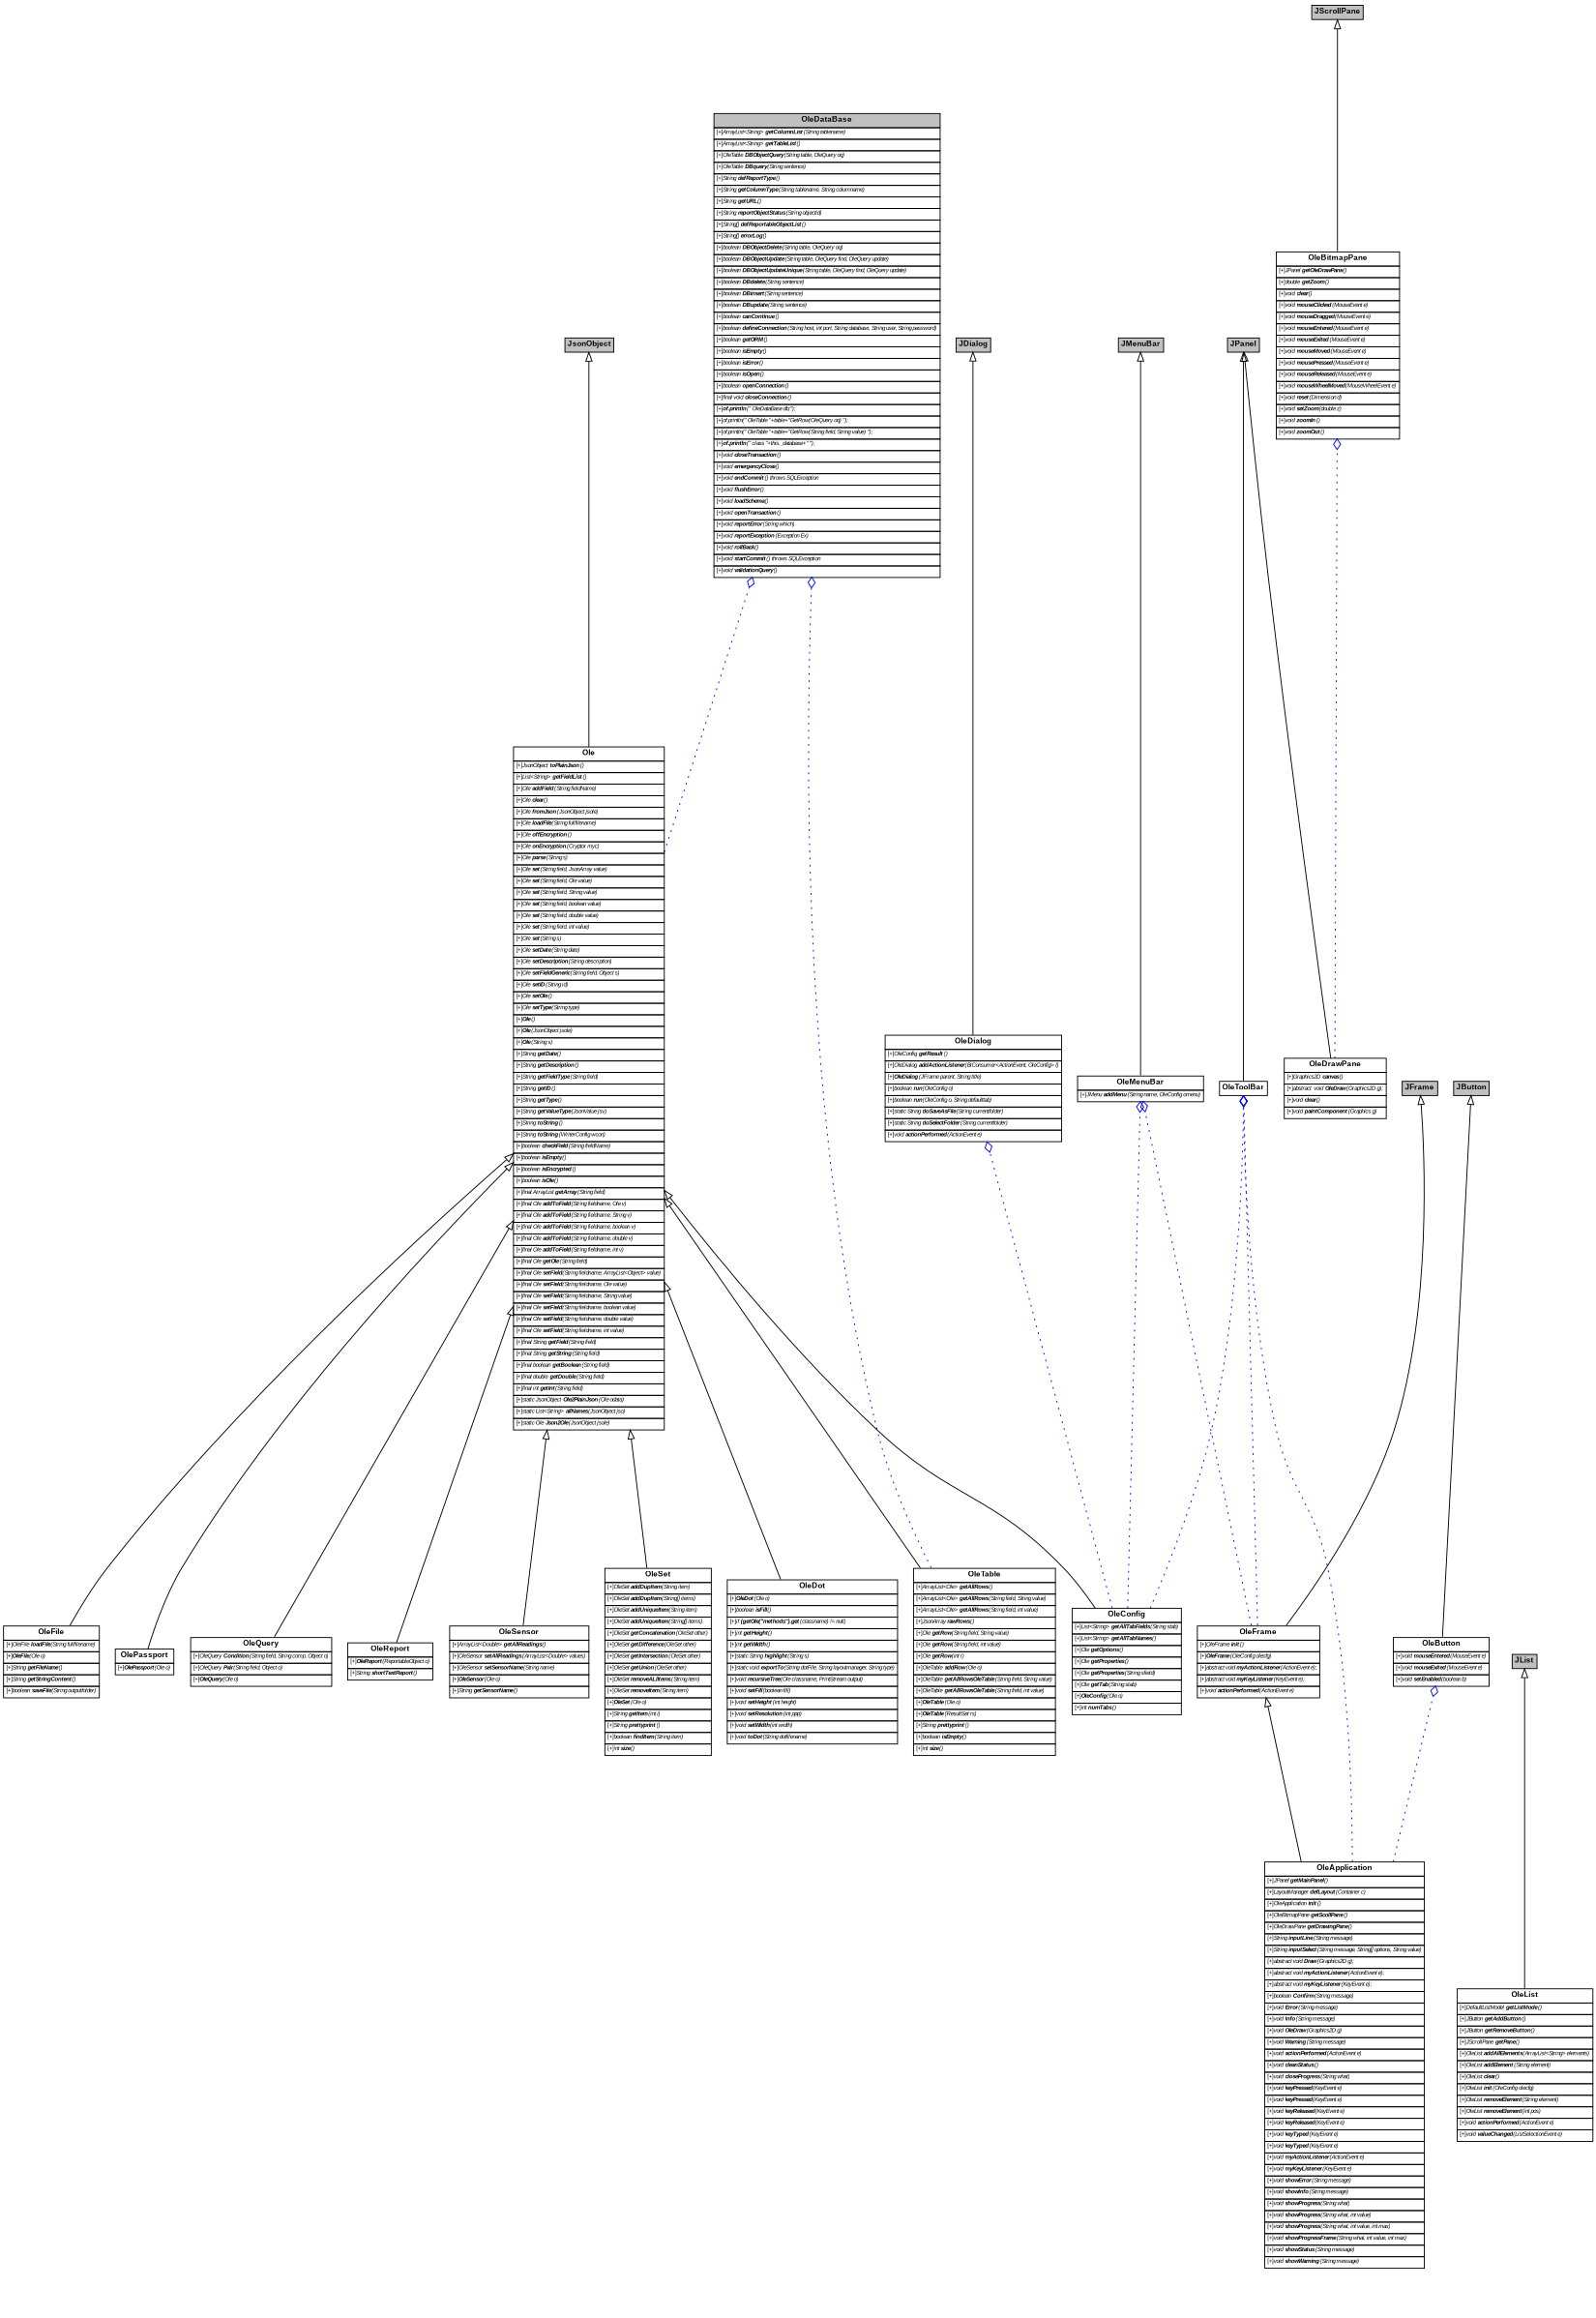 digraph graphname {
     rankdir="BT"
dpi=600
ratio="fill";
 size="11,16!";
 margin=0;
Ole Ole [shape=plain, label=<<table border="0" cellborder="1" cellspacing="0"><tr><td bgcolor="white"><FONT face="Arial" POINT-SIZE="9"><b>Ole</b></FONT></td></tr>
<tr><td align="left"><FONT face="Arial" POINT-SIZE= "6">[+]<i>JsonObject <b>toPlainJson</b>()</i></FONT></td></tr>
<tr><td align="left"><FONT face="Arial" POINT-SIZE= "6">[+]<i>List&lt;String&gt; <b>getFieldList</b>()</i></FONT></td></tr>
<tr><td align="left"><FONT face="Arial" POINT-SIZE= "6">[+]<i>Ole <b>addField</b>(String fieldName)</i></FONT></td></tr>
<tr><td align="left"><FONT face="Arial" POINT-SIZE= "6">[+]<i>Ole <b>clear</b>()</i></FONT></td></tr>
<tr><td align="left"><FONT face="Arial" POINT-SIZE= "6">[+]<i>Ole <b>fromJson</b>(JsonObject jsole)</i></FONT></td></tr>
<tr><td align="left"><FONT face="Arial" POINT-SIZE= "6">[+]<i>Ole <b>loadFile</b>(String fullfilename)</i></FONT></td></tr>
<tr><td align="left"><FONT face="Arial" POINT-SIZE= "6">[+]<i>Ole <b>offEncryption</b>()</i></FONT></td></tr>
<tr><td align="left"><FONT face="Arial" POINT-SIZE= "6">[+]<i>Ole <b>onEncryption</b>(Cryptor myc)</i></FONT></td></tr>
<tr><td align="left"><FONT face="Arial" POINT-SIZE= "6">[+]<i>Ole <b>parse</b>(String s)</i></FONT></td></tr>
<tr><td align="left"><FONT face="Arial" POINT-SIZE= "6">[+]<i>Ole <b>set</b>(String field, JsonArray value)</i></FONT></td></tr>
<tr><td align="left"><FONT face="Arial" POINT-SIZE= "6">[+]<i>Ole <b>set</b>(String field, Ole value)</i></FONT></td></tr>
<tr><td align="left"><FONT face="Arial" POINT-SIZE= "6">[+]<i>Ole <b>set</b>(String field, String value)</i></FONT></td></tr>
<tr><td align="left"><FONT face="Arial" POINT-SIZE= "6">[+]<i>Ole <b>set</b>(String field, boolean value)</i></FONT></td></tr>
<tr><td align="left"><FONT face="Arial" POINT-SIZE= "6">[+]<i>Ole <b>set</b>(String field, double value)</i></FONT></td></tr>
<tr><td align="left"><FONT face="Arial" POINT-SIZE= "6">[+]<i>Ole <b>set</b>(String field, int value)</i></FONT></td></tr>
<tr><td align="left"><FONT face="Arial" POINT-SIZE= "6">[+]<i>Ole <b>set</b>(String s)</i></FONT></td></tr>
<tr><td align="left"><FONT face="Arial" POINT-SIZE= "6">[+]<i>Ole <b>setDate</b>(String date)</i></FONT></td></tr>
<tr><td align="left"><FONT face="Arial" POINT-SIZE= "6">[+]<i>Ole <b>setDescription</b>(String description)</i></FONT></td></tr>
<tr><td align="left"><FONT face="Arial" POINT-SIZE= "6">[+]<i>Ole <b>setFieldGeneric</b>(String field, Object s)</i></FONT></td></tr>
<tr><td align="left"><FONT face="Arial" POINT-SIZE= "6">[+]<i>Ole <b>setID</b>(String id)</i></FONT></td></tr>
<tr><td align="left"><FONT face="Arial" POINT-SIZE= "6">[+]<i>Ole <b>setOle</b>()</i></FONT></td></tr>
<tr><td align="left"><FONT face="Arial" POINT-SIZE= "6">[+]<i>Ole <b>setType</b>(String type)</i></FONT></td></tr>
<tr><td align="left"><FONT face="Arial" POINT-SIZE= "6">[+]<i><b>Ole</b>()</i></FONT></td></tr>
<tr><td align="left"><FONT face="Arial" POINT-SIZE= "6">[+]<i><b>Ole</b>(JsonObject jsole)</i></FONT></td></tr>
<tr><td align="left"><FONT face="Arial" POINT-SIZE= "6">[+]<i><b>Ole</b>(String s)</i></FONT></td></tr>
<tr><td align="left"><FONT face="Arial" POINT-SIZE= "6">[+]<i>String <b>getDate</b>()</i></FONT></td></tr>
<tr><td align="left"><FONT face="Arial" POINT-SIZE= "6">[+]<i>String <b>getDescription</b>()</i></FONT></td></tr>
<tr><td align="left"><FONT face="Arial" POINT-SIZE= "6">[+]<i>String <b>getFieldType</b>(String field)</i></FONT></td></tr>
<tr><td align="left"><FONT face="Arial" POINT-SIZE= "6">[+]<i>String <b>getID</b>()</i></FONT></td></tr>
<tr><td align="left"><FONT face="Arial" POINT-SIZE= "6">[+]<i>String <b>getType</b>()</i></FONT></td></tr>
<tr><td align="left"><FONT face="Arial" POINT-SIZE= "6">[+]<i>String <b>getValueType</b>(JsonValue jsv)</i></FONT></td></tr>
<tr><td align="left"><FONT face="Arial" POINT-SIZE= "6">[+]<i>String <b>toString</b>()</i></FONT></td></tr>
<tr><td align="left"><FONT face="Arial" POINT-SIZE= "6">[+]<i>String <b>toString</b>(WriterConfig wcon)</i></FONT></td></tr>
<tr><td align="left"><FONT face="Arial" POINT-SIZE= "6">[+]<i>boolean <b>checkField</b>(String fieldName)</i></FONT></td></tr>
<tr><td align="left"><FONT face="Arial" POINT-SIZE= "6">[+]<i>boolean <b>isEmpty</b>()</i></FONT></td></tr>
<tr><td align="left"><FONT face="Arial" POINT-SIZE= "6">[+]<i>boolean <b>isEncrypted</b>()</i></FONT></td></tr>
<tr><td align="left"><FONT face="Arial" POINT-SIZE= "6">[+]<i>boolean <b>isOle</b>()</i></FONT></td></tr>
<tr><td align="left"><FONT face="Arial" POINT-SIZE= "6">[+]<i>final ArrayList <b>getArray</b>(String field)</i></FONT></td></tr>
<tr><td align="left"><FONT face="Arial" POINT-SIZE= "6">[+]<i>final Ole <b>addToField</b>(String fieldname, Ole v)</i></FONT></td></tr>
<tr><td align="left"><FONT face="Arial" POINT-SIZE= "6">[+]<i>final Ole <b>addToField</b>(String fieldname, String v)</i></FONT></td></tr>
<tr><td align="left"><FONT face="Arial" POINT-SIZE= "6">[+]<i>final Ole <b>addToField</b>(String fieldname, boolean v)</i></FONT></td></tr>
<tr><td align="left"><FONT face="Arial" POINT-SIZE= "6">[+]<i>final Ole <b>addToField</b>(String fieldname, double v)</i></FONT></td></tr>
<tr><td align="left"><FONT face="Arial" POINT-SIZE= "6">[+]<i>final Ole <b>addToField</b>(String fieldname, int v)</i></FONT></td></tr>
<tr><td align="left"><FONT face="Arial" POINT-SIZE= "6">[+]<i>final Ole <b>getOle</b>(String field)</i></FONT></td></tr>
<tr><td align="left"><FONT face="Arial" POINT-SIZE= "6">[+]<i>final Ole <b>setField</b>(String fieldname, ArrayList&lt;Object&gt; value)</i></FONT></td></tr>
<tr><td align="left"><FONT face="Arial" POINT-SIZE= "6">[+]<i>final Ole <b>setField</b>(String fieldname, Ole value)</i></FONT></td></tr>
<tr><td align="left"><FONT face="Arial" POINT-SIZE= "6">[+]<i>final Ole <b>setField</b>(String fieldname, String value)</i></FONT></td></tr>
<tr><td align="left"><FONT face="Arial" POINT-SIZE= "6">[+]<i>final Ole <b>setField</b>(String fieldname, boolean value)</i></FONT></td></tr>
<tr><td align="left"><FONT face="Arial" POINT-SIZE= "6">[+]<i>final Ole <b>setField</b>(String fieldname, double value)</i></FONT></td></tr>
<tr><td align="left"><FONT face="Arial" POINT-SIZE= "6">[+]<i>final Ole <b>setField</b>(String fieldname, int value)</i></FONT></td></tr>
<tr><td align="left"><FONT face="Arial" POINT-SIZE= "6">[+]<i>final String <b>getField</b>(String field)</i></FONT></td></tr>
<tr><td align="left"><FONT face="Arial" POINT-SIZE= "6">[+]<i>final String <b>getString</b>(String field)</i></FONT></td></tr>
<tr><td align="left"><FONT face="Arial" POINT-SIZE= "6">[+]<i>final boolean <b>getBoolean</b>(String field)</i></FONT></td></tr>
<tr><td align="left"><FONT face="Arial" POINT-SIZE= "6">[+]<i>final double <b>getDouble</b>(String field)</i></FONT></td></tr>
<tr><td align="left"><FONT face="Arial" POINT-SIZE= "6">[+]<i>final int <b>getInt</b>(String field)</i></FONT></td></tr>
<tr><td align="left"><FONT face="Arial" POINT-SIZE= "6">[+]<i>static JsonObject <b>Ole2PlainJson</b>(Ole odata)</i></FONT></td></tr>
<tr><td align="left"><FONT face="Arial" POINT-SIZE= "6">[+]<i>static List&lt;String&gt; <b>allNames</b>(JsonObject jso)</i></FONT></td></tr>
<tr><td align="left"><FONT face="Arial" POINT-SIZE= "6">[+]<i>static Ole <b>Json2Ole</b>(JsonObject jsole)</i></FONT></td></tr>
</table>>]
OleConfig OleConfig [shape=plain, label=<<table border="0" cellborder="1" cellspacing="0"><tr><td bgcolor="white"><FONT face="Arial" POINT-SIZE="9"><b>OleConfig</b></FONT></td></tr>
<tr><td align="left"><FONT face="Arial" POINT-SIZE= "6">[+]<i>List&lt;String&gt; <b>getAllTabFields</b>(String stab)</i></FONT></td></tr>
<tr><td align="left"><FONT face="Arial" POINT-SIZE= "6">[+]<i>List&lt;String&gt; <b>getAllTabNames</b>()</i></FONT></td></tr>
<tr><td align="left"><FONT face="Arial" POINT-SIZE= "6">[+]<i>Ole <b>getOptions</b>()</i></FONT></td></tr>
<tr><td align="left"><FONT face="Arial" POINT-SIZE= "6">[+]<i>Ole <b>getProperties</b>()</i></FONT></td></tr>
<tr><td align="left"><FONT face="Arial" POINT-SIZE= "6">[+]<i>Ole <b>getProperties</b>(String sfield)</i></FONT></td></tr>
<tr><td align="left"><FONT face="Arial" POINT-SIZE= "6">[+]<i>Ole <b>getTab</b>(String stab)</i></FONT></td></tr>
<tr><td align="left"><FONT face="Arial" POINT-SIZE= "6">[+]<i><b>OleConfig</b>(Ole o)</i></FONT></td></tr>
<tr><td align="left"><FONT face="Arial" POINT-SIZE= "6">[+]<i>int <b>numTabs</b>()</i></FONT></td></tr>
</table>>]
OleDot OleDot [shape=plain, label=<<table border="0" cellborder="1" cellspacing="0"><tr><td bgcolor="white"><FONT face="Arial" POINT-SIZE="9"><b>OleDot</b></FONT></td></tr>
<tr><td align="left"><FONT face="Arial" POINT-SIZE= "6">[+]<i><b>OleDot</b>(Ole o)</i></FONT></td></tr>
<tr><td align="left"><FONT face="Arial" POINT-SIZE= "6">[+]<i>boolean <b>isFill</b>()</i></FONT></td></tr>
<tr><td align="left"><FONT face="Arial" POINT-SIZE= "6">[+]<i>if <b>(getOle("methods").get</b>(classname) != null)</i></FONT></td></tr>
<tr><td align="left"><FONT face="Arial" POINT-SIZE= "6">[+]<i>int <b>getHeight</b>()</i></FONT></td></tr>
<tr><td align="left"><FONT face="Arial" POINT-SIZE= "6">[+]<i>int <b>getWidth</b>()</i></FONT></td></tr>
<tr><td align="left"><FONT face="Arial" POINT-SIZE= "6">[+]<i>static String <b>highlight</b>(String s)</i></FONT></td></tr>
<tr><td align="left"><FONT face="Arial" POINT-SIZE= "6">[+]<i>static void <b>exportTo</b>(String dotFile, String layoutmanager, String type)</i></FONT></td></tr>
<tr><td align="left"><FONT face="Arial" POINT-SIZE= "6">[+]<i>void <b>recursiveTree</b>(Ole classname, PrintStream output)</i></FONT></td></tr>
<tr><td align="left"><FONT face="Arial" POINT-SIZE= "6">[+]<i>void <b>setFill</b>(boolean fill)</i></FONT></td></tr>
<tr><td align="left"><FONT face="Arial" POINT-SIZE= "6">[+]<i>void <b>setHeight</b>(int height)</i></FONT></td></tr>
<tr><td align="left"><FONT face="Arial" POINT-SIZE= "6">[+]<i>void <b>setResolution</b>(int ppp)</i></FONT></td></tr>
<tr><td align="left"><FONT face="Arial" POINT-SIZE= "6">[+]<i>void <b>setWidth</b>(int width)</i></FONT></td></tr>
<tr><td align="left"><FONT face="Arial" POINT-SIZE= "6">[+]<i>void <b>toDot</b>(String dotfilename)</i></FONT></td></tr>
</table>>]
OleFile OleFile [shape=plain, label=<<table border="0" cellborder="1" cellspacing="0"><tr><td bgcolor="white"><FONT face="Arial" POINT-SIZE="9"><b>OleFile</b></FONT></td></tr>
<tr><td align="left"><FONT face="Arial" POINT-SIZE= "6">[+]<i>OleFile <b>loadFile</b>(String fullfilename)</i></FONT></td></tr>
<tr><td align="left"><FONT face="Arial" POINT-SIZE= "6">[+]<i><b>OleFile</b>(Ole o)</i></FONT></td></tr>
<tr><td align="left"><FONT face="Arial" POINT-SIZE= "6">[+]<i>String <b>getFileName</b>()</i></FONT></td></tr>
<tr><td align="left"><FONT face="Arial" POINT-SIZE= "6">[+]<i>String <b>getStringContent</b>()</i></FONT></td></tr>
<tr><td align="left"><FONT face="Arial" POINT-SIZE= "6">[+]<i>boolean <b>saveFile</b>(String outputfolder)</i></FONT></td></tr>
</table>>]
OlePassport OlePassport [shape=plain, label=<<table border="0" cellborder="1" cellspacing="0"><tr><td bgcolor="white"><FONT face="Arial" POINT-SIZE="9"><b>OlePassport</b></FONT></td></tr>
<tr><td align="left"><FONT face="Arial" POINT-SIZE= "6">[+]<i><b>OlePassport</b>(Ole o)</i></FONT></td></tr>
</table>>]
OleQuery OleQuery [shape=plain, label=<<table border="0" cellborder="1" cellspacing="0"><tr><td bgcolor="white"><FONT face="Arial" POINT-SIZE="9"><b>OleQuery</b></FONT></td></tr>
<tr><td align="left"><FONT face="Arial" POINT-SIZE= "6">[+]<i>OleQuery <b>Condition</b>(String field, String comp, Object o)</i></FONT></td></tr>
<tr><td align="left"><FONT face="Arial" POINT-SIZE= "6">[+]<i>OleQuery <b>Pair</b>(String field, Object o)</i></FONT></td></tr>
<tr><td align="left"><FONT face="Arial" POINT-SIZE= "6">[+]<i><b>OleQuery</b>(Ole o)</i></FONT></td></tr>
</table>>]
OleReport OleReport [shape=plain, label=<<table border="0" cellborder="1" cellspacing="0"><tr><td bgcolor="white"><FONT face="Arial" POINT-SIZE="9"><b>OleReport</b></FONT></td></tr>
<tr><td align="left"><FONT face="Arial" POINT-SIZE= "6">[+]<i><b>OleReport</b>(ReportableObject o)</i></FONT></td></tr>
<tr><td align="left"><FONT face="Arial" POINT-SIZE= "6">[+]<i>String <b>shortTextReport</b>()</i></FONT></td></tr>
</table>>]
OleSensor OleSensor [shape=plain, label=<<table border="0" cellborder="1" cellspacing="0"><tr><td bgcolor="white"><FONT face="Arial" POINT-SIZE="9"><b>OleSensor</b></FONT></td></tr>
<tr><td align="left"><FONT face="Arial" POINT-SIZE= "6">[+]<i>ArrayList&lt;Double&gt; <b>getAllReadings</b>()</i></FONT></td></tr>
<tr><td align="left"><FONT face="Arial" POINT-SIZE= "6">[+]<i>OleSensor <b>setAllReadings</b>(ArrayList&lt;Double&gt; values)</i></FONT></td></tr>
<tr><td align="left"><FONT face="Arial" POINT-SIZE= "6">[+]<i>OleSensor <b>setSensorName</b>(String name)</i></FONT></td></tr>
<tr><td align="left"><FONT face="Arial" POINT-SIZE= "6">[+]<i><b>OleSensor</b>(Ole o)</i></FONT></td></tr>
<tr><td align="left"><FONT face="Arial" POINT-SIZE= "6">[+]<i>String <b>getSensorName</b>()</i></FONT></td></tr>
</table>>]
OleSet OleSet [shape=plain, label=<<table border="0" cellborder="1" cellspacing="0"><tr><td bgcolor="white"><FONT face="Arial" POINT-SIZE="9"><b>OleSet</b></FONT></td></tr>
<tr><td align="left"><FONT face="Arial" POINT-SIZE= "6">[+]<i>OleSet <b>addDupItem</b>(String item)</i></FONT></td></tr>
<tr><td align="left"><FONT face="Arial" POINT-SIZE= "6">[+]<i>OleSet <b>addDupItem</b>(String[] items)</i></FONT></td></tr>
<tr><td align="left"><FONT face="Arial" POINT-SIZE= "6">[+]<i>OleSet <b>addUniqueItem</b>(String item)</i></FONT></td></tr>
<tr><td align="left"><FONT face="Arial" POINT-SIZE= "6">[+]<i>OleSet <b>addUniqueItem</b>(String[] items)</i></FONT></td></tr>
<tr><td align="left"><FONT face="Arial" POINT-SIZE= "6">[+]<i>OleSet <b>getConcatenation</b>(OleSet other)</i></FONT></td></tr>
<tr><td align="left"><FONT face="Arial" POINT-SIZE= "6">[+]<i>OleSet <b>getDifference</b>(OleSet other)</i></FONT></td></tr>
<tr><td align="left"><FONT face="Arial" POINT-SIZE= "6">[+]<i>OleSet <b>getIntersection</b>(OleSet other)</i></FONT></td></tr>
<tr><td align="left"><FONT face="Arial" POINT-SIZE= "6">[+]<i>OleSet <b>getUnion</b>(OleSet other)</i></FONT></td></tr>
<tr><td align="left"><FONT face="Arial" POINT-SIZE= "6">[+]<i>OleSet <b>removeALlItems</b>(String item)</i></FONT></td></tr>
<tr><td align="left"><FONT face="Arial" POINT-SIZE= "6">[+]<i>OleSet <b>removeItem</b>(String item)</i></FONT></td></tr>
<tr><td align="left"><FONT face="Arial" POINT-SIZE= "6">[+]<i><b>OleSet</b>(Ole o)</i></FONT></td></tr>
<tr><td align="left"><FONT face="Arial" POINT-SIZE= "6">[+]<i>String <b>getItem</b>(int i)</i></FONT></td></tr>
<tr><td align="left"><FONT face="Arial" POINT-SIZE= "6">[+]<i>String <b>prettyprint</b>()</i></FONT></td></tr>
<tr><td align="left"><FONT face="Arial" POINT-SIZE= "6">[+]<i>boolean <b>findItem</b>(String item)</i></FONT></td></tr>
<tr><td align="left"><FONT face="Arial" POINT-SIZE= "6">[+]<i>int <b>size</b>()</i></FONT></td></tr>
</table>>]
OleTable OleTable [shape=plain, label=<<table border="0" cellborder="1" cellspacing="0"><tr><td bgcolor="white"><FONT face="Arial" POINT-SIZE="9"><b>OleTable</b></FONT></td></tr>
<tr><td align="left"><FONT face="Arial" POINT-SIZE= "6">[+]<i>ArrayList&lt;Ole&gt; <b>getAllRows</b>()</i></FONT></td></tr>
<tr><td align="left"><FONT face="Arial" POINT-SIZE= "6">[+]<i>ArrayList&lt;Ole&gt; <b>getAllRows</b>(String field, String value)</i></FONT></td></tr>
<tr><td align="left"><FONT face="Arial" POINT-SIZE= "6">[+]<i>ArrayList&lt;Ole&gt; <b>getAllRows</b>(String field, int value)</i></FONT></td></tr>
<tr><td align="left"><FONT face="Arial" POINT-SIZE= "6">[+]<i>JsonArray <b>rawRows</b>()</i></FONT></td></tr>
<tr><td align="left"><FONT face="Arial" POINT-SIZE= "6">[+]<i>Ole <b>getRow</b>(String field, String value)</i></FONT></td></tr>
<tr><td align="left"><FONT face="Arial" POINT-SIZE= "6">[+]<i>Ole <b>getRow</b>(String field, int value)</i></FONT></td></tr>
<tr><td align="left"><FONT face="Arial" POINT-SIZE= "6">[+]<i>Ole <b>getRow</b>(int r)</i></FONT></td></tr>
<tr><td align="left"><FONT face="Arial" POINT-SIZE= "6">[+]<i>OleTable <b>addRow</b>(Ole o)</i></FONT></td></tr>
<tr><td align="left"><FONT face="Arial" POINT-SIZE= "6">[+]<i>OleTable <b>getAllRowsOleTable</b>(String field, String value)</i></FONT></td></tr>
<tr><td align="left"><FONT face="Arial" POINT-SIZE= "6">[+]<i>OleTable <b>getAllRowsOleTable</b>(String field, int value)</i></FONT></td></tr>
<tr><td align="left"><FONT face="Arial" POINT-SIZE= "6">[+]<i><b>OleTable</b>(Ole o)</i></FONT></td></tr>
<tr><td align="left"><FONT face="Arial" POINT-SIZE= "6">[+]<i><b>OleTable</b>(ResultSet rs)</i></FONT></td></tr>
<tr><td align="left"><FONT face="Arial" POINT-SIZE= "6">[+]<i>String <b>prettyprint</b>()</i></FONT></td></tr>
<tr><td align="left"><FONT face="Arial" POINT-SIZE= "6">[+]<i>boolean <b>isEmpty</b>()</i></FONT></td></tr>
<tr><td align="left"><FONT face="Arial" POINT-SIZE= "6">[+]<i>int <b>size</b>()</i></FONT></td></tr>
</table>>]
OleApplication OleApplication [shape=plain, label=<<table border="0" cellborder="1" cellspacing="0"><tr><td bgcolor="white"><FONT face="Arial" POINT-SIZE="9"><b>OleApplication</b></FONT></td></tr>
<tr><td align="left"><FONT face="Arial" POINT-SIZE= "6">[+]<i>JPanel <b>getMainPanel</b>()</i></FONT></td></tr>
<tr><td align="left"><FONT face="Arial" POINT-SIZE= "6">[+]<i>LayoutManager <b>defLayout</b>(Container c)</i></FONT></td></tr>
<tr><td align="left"><FONT face="Arial" POINT-SIZE= "6">[+]<i>OleApplication <b>init</b>()</i></FONT></td></tr>
<tr><td align="left"><FONT face="Arial" POINT-SIZE= "6">[+]<i>OleBitmapPane <b>getScollPane</b>()</i></FONT></td></tr>
<tr><td align="left"><FONT face="Arial" POINT-SIZE= "6">[+]<i>OleDrawPane <b>getDrawingPane</b>()</i></FONT></td></tr>
<tr><td align="left"><FONT face="Arial" POINT-SIZE= "6">[+]<i>String <b>inputLine</b>(String message)</i></FONT></td></tr>
<tr><td align="left"><FONT face="Arial" POINT-SIZE= "6">[+]<i>String <b>inputSelect</b>(String message, String[] options, String value)</i></FONT></td></tr>
<tr><td align="left"><FONT face="Arial" POINT-SIZE= "6">[+]<i>abstract void <b>Draw</b>(Graphics2D g);</i></FONT></td></tr>
<tr><td align="left"><FONT face="Arial" POINT-SIZE= "6">[+]<i>abstract void <b>myActionListener</b>(ActionEvent e);</i></FONT></td></tr>
<tr><td align="left"><FONT face="Arial" POINT-SIZE= "6">[+]<i>abstract void <b>myKeyListener</b>(KeyEvent e);</i></FONT></td></tr>
<tr><td align="left"><FONT face="Arial" POINT-SIZE= "6">[+]<i>boolean <b>Confirm</b>(String message)</i></FONT></td></tr>
<tr><td align="left"><FONT face="Arial" POINT-SIZE= "6">[+]<i>void <b>Error</b>(String message)</i></FONT></td></tr>
<tr><td align="left"><FONT face="Arial" POINT-SIZE= "6">[+]<i>void <b>Info</b>(String message)</i></FONT></td></tr>
<tr><td align="left"><FONT face="Arial" POINT-SIZE= "6">[+]<i>void <b>OleDraw</b>(Graphics2D g)</i></FONT></td></tr>
<tr><td align="left"><FONT face="Arial" POINT-SIZE= "6">[+]<i>void <b>Warning</b>(String message)</i></FONT></td></tr>
<tr><td align="left"><FONT face="Arial" POINT-SIZE= "6">[+]<i>void <b>actionPerformed</b>(ActionEvent e)</i></FONT></td></tr>
<tr><td align="left"><FONT face="Arial" POINT-SIZE= "6">[+]<i>void <b>cleanStatus</b>()</i></FONT></td></tr>
<tr><td align="left"><FONT face="Arial" POINT-SIZE= "6">[+]<i>void <b>closeProgress</b>(String what)</i></FONT></td></tr>
<tr><td align="left"><FONT face="Arial" POINT-SIZE= "6">[+]<i>void <b>keyPressed</b>(KeyEvent e)</i></FONT></td></tr>
<tr><td align="left"><FONT face="Arial" POINT-SIZE= "6">[+]<i>void <b>keyPressed</b>(KeyEvent e)</i></FONT></td></tr>
<tr><td align="left"><FONT face="Arial" POINT-SIZE= "6">[+]<i>void <b>keyReleased</b>(KeyEvent e)</i></FONT></td></tr>
<tr><td align="left"><FONT face="Arial" POINT-SIZE= "6">[+]<i>void <b>keyReleased</b>(KeyEvent e)</i></FONT></td></tr>
<tr><td align="left"><FONT face="Arial" POINT-SIZE= "6">[+]<i>void <b>keyTyped</b>(KeyEvent e)</i></FONT></td></tr>
<tr><td align="left"><FONT face="Arial" POINT-SIZE= "6">[+]<i>void <b>keyTyped</b>(KeyEvent e)</i></FONT></td></tr>
<tr><td align="left"><FONT face="Arial" POINT-SIZE= "6">[+]<i>void <b>myActionListener</b>(ActionEvent e)</i></FONT></td></tr>
<tr><td align="left"><FONT face="Arial" POINT-SIZE= "6">[+]<i>void <b>myKeyListener</b>(KeyEvent e)</i></FONT></td></tr>
<tr><td align="left"><FONT face="Arial" POINT-SIZE= "6">[+]<i>void <b>showError</b>(String message)</i></FONT></td></tr>
<tr><td align="left"><FONT face="Arial" POINT-SIZE= "6">[+]<i>void <b>showInfo</b>(String message)</i></FONT></td></tr>
<tr><td align="left"><FONT face="Arial" POINT-SIZE= "6">[+]<i>void <b>showProgress</b>(String what)</i></FONT></td></tr>
<tr><td align="left"><FONT face="Arial" POINT-SIZE= "6">[+]<i>void <b>showProgress</b>(String what, int value)</i></FONT></td></tr>
<tr><td align="left"><FONT face="Arial" POINT-SIZE= "6">[+]<i>void <b>showProgress</b>(String what, int value, int max)</i></FONT></td></tr>
<tr><td align="left"><FONT face="Arial" POINT-SIZE= "6">[+]<i>void <b>showProgressFrame</b>(String what, int value, int max)</i></FONT></td></tr>
<tr><td align="left"><FONT face="Arial" POINT-SIZE= "6">[+]<i>void <b>showStatus</b>(String message)</i></FONT></td></tr>
<tr><td align="left"><FONT face="Arial" POINT-SIZE= "6">[+]<i>void <b>showWarning</b>(String message)</i></FONT></td></tr>
</table>>]
OleBitmapPane OleBitmapPane [shape=plain, label=<<table border="0" cellborder="1" cellspacing="0"><tr><td bgcolor="white"><FONT face="Arial" POINT-SIZE="9"><b>OleBitmapPane</b></FONT></td></tr>
<tr><td align="left"><FONT face="Arial" POINT-SIZE= "6">[+]<i>JPanel <b>getOleDrawPane</b>()</i></FONT></td></tr>
<tr><td align="left"><FONT face="Arial" POINT-SIZE= "6">[+]<i>double <b>getZoom</b>()</i></FONT></td></tr>
<tr><td align="left"><FONT face="Arial" POINT-SIZE= "6">[+]<i>void <b>clear</b>()</i></FONT></td></tr>
<tr><td align="left"><FONT face="Arial" POINT-SIZE= "6">[+]<i>void <b>mouseClicked</b>(MouseEvent e)</i></FONT></td></tr>
<tr><td align="left"><FONT face="Arial" POINT-SIZE= "6">[+]<i>void <b>mouseDragged</b>(MouseEvent e)</i></FONT></td></tr>
<tr><td align="left"><FONT face="Arial" POINT-SIZE= "6">[+]<i>void <b>mouseEntered</b>(MouseEvent e)</i></FONT></td></tr>
<tr><td align="left"><FONT face="Arial" POINT-SIZE= "6">[+]<i>void <b>mouseExited</b>(MouseEvent e)</i></FONT></td></tr>
<tr><td align="left"><FONT face="Arial" POINT-SIZE= "6">[+]<i>void <b>mouseMoved</b>(MouseEvent e)</i></FONT></td></tr>
<tr><td align="left"><FONT face="Arial" POINT-SIZE= "6">[+]<i>void <b>mousePressed</b>(MouseEvent e)</i></FONT></td></tr>
<tr><td align="left"><FONT face="Arial" POINT-SIZE= "6">[+]<i>void <b>mouseReleased</b>(MouseEvent e)</i></FONT></td></tr>
<tr><td align="left"><FONT face="Arial" POINT-SIZE= "6">[+]<i>void <b>mouseWheelMoved</b>(MouseWheelEvent e)</i></FONT></td></tr>
<tr><td align="left"><FONT face="Arial" POINT-SIZE= "6">[+]<i>void <b>reset</b>(Dimension d)</i></FONT></td></tr>
<tr><td align="left"><FONT face="Arial" POINT-SIZE= "6">[+]<i>void <b>setZoom</b>(double z)</i></FONT></td></tr>
<tr><td align="left"><FONT face="Arial" POINT-SIZE= "6">[+]<i>void <b>zoomIn</b>()</i></FONT></td></tr>
<tr><td align="left"><FONT face="Arial" POINT-SIZE= "6">[+]<i>void <b>zoomOut</b>()</i></FONT></td></tr>
</table>>]
OleButton OleButton [shape=plain, label=<<table border="0" cellborder="1" cellspacing="0"><tr><td bgcolor="white"><FONT face="Arial" POINT-SIZE="9"><b>OleButton</b></FONT></td></tr>
<tr><td align="left"><FONT face="Arial" POINT-SIZE= "6">[+]<i>void <b>mouseEntered</b>(MouseEvent e)</i></FONT></td></tr>
<tr><td align="left"><FONT face="Arial" POINT-SIZE= "6">[+]<i>void <b>mouseExited</b>(MouseEvent e)</i></FONT></td></tr>
<tr><td align="left"><FONT face="Arial" POINT-SIZE= "6">[+]<i>void <b>setEnabled</b>(boolean b)</i></FONT></td></tr>
</table>>]
OleDialog OleDialog [shape=plain, label=<<table border="0" cellborder="1" cellspacing="0"><tr><td bgcolor="white"><FONT face="Arial" POINT-SIZE="9"><b>OleDialog</b></FONT></td></tr>
<tr><td align="left"><FONT face="Arial" POINT-SIZE= "6">[+]<i>OleConfig <b>getResult</b>()</i></FONT></td></tr>
<tr><td align="left"><FONT face="Arial" POINT-SIZE= "6">[+]<i>OleDialog <b>addActionListener</b>(BiConsumer&lt;ActionEvent, OleConfig&gt; l)</i></FONT></td></tr>
<tr><td align="left"><FONT face="Arial" POINT-SIZE= "6">[+]<i><b>OleDialog</b>(JFrame parent, String title)</i></FONT></td></tr>
<tr><td align="left"><FONT face="Arial" POINT-SIZE= "6">[+]<i>boolean <b>run</b>(OleConfig o)</i></FONT></td></tr>
<tr><td align="left"><FONT face="Arial" POINT-SIZE= "6">[+]<i>boolean <b>run</b>(OleConfig o, String defaulttab)</i></FONT></td></tr>
<tr><td align="left"><FONT face="Arial" POINT-SIZE= "6">[+]<i>static String <b>doSaveAsFile</b>(String currentfolder)</i></FONT></td></tr>
<tr><td align="left"><FONT face="Arial" POINT-SIZE= "6">[+]<i>static String <b>doSelectFolder</b>(String currentfolder)</i></FONT></td></tr>
<tr><td align="left"><FONT face="Arial" POINT-SIZE= "6">[+]<i>void <b>actionPerformed</b>(ActionEvent e)</i></FONT></td></tr>
</table>>]
OleDrawPane OleDrawPane [shape=plain, label=<<table border="0" cellborder="1" cellspacing="0"><tr><td bgcolor="white"><FONT face="Arial" POINT-SIZE="9"><b>OleDrawPane</b></FONT></td></tr>
<tr><td align="left"><FONT face="Arial" POINT-SIZE= "6">[+]<i>Graphics2D <b>canvas</b>()</i></FONT></td></tr>
<tr><td align="left"><FONT face="Arial" POINT-SIZE= "6">[+]<i>abstract  void <b>OleDraw</b>(Graphics2D g);</i></FONT></td></tr>
<tr><td align="left"><FONT face="Arial" POINT-SIZE= "6">[+]<i>void <b>clear</b>()</i></FONT></td></tr>
<tr><td align="left"><FONT face="Arial" POINT-SIZE= "6">[+]<i>void <b>paintComponent</b>(Graphics g)</i></FONT></td></tr>
</table>>]
OleFrame OleFrame [shape=plain, label=<<table border="0" cellborder="1" cellspacing="0"><tr><td bgcolor="white"><FONT face="Arial" POINT-SIZE="9"><b>OleFrame</b></FONT></td></tr>
<tr><td align="left"><FONT face="Arial" POINT-SIZE= "6">[+]<i>OleFrame <b>init</b>()</i></FONT></td></tr>
<tr><td align="left"><FONT face="Arial" POINT-SIZE= "6">[+]<i><b>OleFrame</b>(OleConfig olecfg)</i></FONT></td></tr>
<tr><td align="left"><FONT face="Arial" POINT-SIZE= "6">[+]<i>abstract void <b>myActionListener</b>(ActionEvent e);</i></FONT></td></tr>
<tr><td align="left"><FONT face="Arial" POINT-SIZE= "6">[+]<i>abstract void <b>myKeyListener</b>(KeyEvent e);</i></FONT></td></tr>
<tr><td align="left"><FONT face="Arial" POINT-SIZE= "6">[+]<i>void <b>actionPerformed</b>(ActionEvent e)</i></FONT></td></tr>
</table>>]
OleList OleList [shape=plain, label=<<table border="0" cellborder="1" cellspacing="0"><tr><td bgcolor="white"><FONT face="Arial" POINT-SIZE="9"><b>OleList</b></FONT></td></tr>
<tr><td align="left"><FONT face="Arial" POINT-SIZE= "6">[+]<i>DefaultListModel <b>getListMode</b>()</i></FONT></td></tr>
<tr><td align="left"><FONT face="Arial" POINT-SIZE= "6">[+]<i>JButton <b>getAddButton</b>()</i></FONT></td></tr>
<tr><td align="left"><FONT face="Arial" POINT-SIZE= "6">[+]<i>JButton <b>getRemoveButton</b>()</i></FONT></td></tr>
<tr><td align="left"><FONT face="Arial" POINT-SIZE= "6">[+]<i>JScrollPane <b>getPane</b>()</i></FONT></td></tr>
<tr><td align="left"><FONT face="Arial" POINT-SIZE= "6">[+]<i>OleList <b>addAllElements</b>(ArrayList&lt;String&gt; elements)</i></FONT></td></tr>
<tr><td align="left"><FONT face="Arial" POINT-SIZE= "6">[+]<i>OleList <b>addElement</b>(String element)</i></FONT></td></tr>
<tr><td align="left"><FONT face="Arial" POINT-SIZE= "6">[+]<i>OleList <b>clear</b>()</i></FONT></td></tr>
<tr><td align="left"><FONT face="Arial" POINT-SIZE= "6">[+]<i>OleList <b>init</b>(OleConfig olecfg)</i></FONT></td></tr>
<tr><td align="left"><FONT face="Arial" POINT-SIZE= "6">[+]<i>OleList <b>removeElement</b>(String element)</i></FONT></td></tr>
<tr><td align="left"><FONT face="Arial" POINT-SIZE= "6">[+]<i>OleList <b>removeElement</b>(int pos)</i></FONT></td></tr>
<tr><td align="left"><FONT face="Arial" POINT-SIZE= "6">[+]<i>void <b>actionPerformed</b>(ActionEvent e)</i></FONT></td></tr>
<tr><td align="left"><FONT face="Arial" POINT-SIZE= "6">[+]<i>void <b>valueChanged</b>(ListSelectionEvent e)</i></FONT></td></tr>
</table>>]
OleMenuBar OleMenuBar [shape=plain, label=<<table border="0" cellborder="1" cellspacing="0"><tr><td bgcolor="white"><FONT face="Arial" POINT-SIZE="9"><b>OleMenuBar</b></FONT></td></tr>
<tr><td align="left"><FONT face="Arial" POINT-SIZE= "6">[+]<i>JMenu <b>addMenu</b>(String name, OleConfig omenu)</i></FONT></td></tr>
</table>>]
OleToolBar OleToolBar [shape=plain, label=<<table border="0" cellborder="1" cellspacing="0"><tr><td bgcolor="white"><FONT face="Arial" POINT-SIZE="9"><b>OleToolBar</b></FONT></td></tr>
</table>>]
JPanel JPanel [shape=plain, label=<<table border="0" cellborder="1" cellspacing="0"><tr><td bgcolor="gray"><FONT face="Arial" POINT-SIZE="9"><b>JPanel</b></FONT></td></tr>
</table>>]
JFrame JFrame [shape=plain, label=<<table border="0" cellborder="1" cellspacing="0"><tr><td bgcolor="gray"><FONT face="Arial" POINT-SIZE="9"><b>JFrame</b></FONT></td></tr>
</table>>]
JPanel JPanel [shape=plain, label=<<table border="0" cellborder="1" cellspacing="0"><tr><td bgcolor="gray"><FONT face="Arial" POINT-SIZE="9"><b>JPanel</b></FONT></td></tr>
</table>>]
JDialog JDialog [shape=plain, label=<<table border="0" cellborder="1" cellspacing="0"><tr><td bgcolor="gray"><FONT face="Arial" POINT-SIZE="9"><b>JDialog</b></FONT></td></tr>
</table>>]
JFrame JFrame [shape=plain, label=<<table border="0" cellborder="1" cellspacing="0"><tr><td bgcolor="gray"><FONT face="Arial" POINT-SIZE="9"><b>JFrame</b></FONT></td></tr>
</table>>]
JPanel JPanel [shape=plain, label=<<table border="0" cellborder="1" cellspacing="0"><tr><td bgcolor="gray"><FONT face="Arial" POINT-SIZE="9"><b>JPanel</b></FONT></td></tr>
</table>>]
JButton JButton [shape=plain, label=<<table border="0" cellborder="1" cellspacing="0"><tr><td bgcolor="gray"><FONT face="Arial" POINT-SIZE="9"><b>JButton</b></FONT></td></tr>
</table>>]
JsonObject JsonObject [shape=plain, label=<<table border="0" cellborder="1" cellspacing="0"><tr><td bgcolor="gray"><FONT face="Arial" POINT-SIZE="9"><b>JsonObject</b></FONT></td></tr>
</table>>]
JScrollPane JScrollPane [shape=plain, label=<<table border="0" cellborder="1" cellspacing="0"><tr><td bgcolor="gray"><FONT face="Arial" POINT-SIZE="9"><b>JScrollPane</b></FONT></td></tr>
</table>>]
JButton JButton [shape=plain, label=<<table border="0" cellborder="1" cellspacing="0"><tr><td bgcolor="gray"><FONT face="Arial" POINT-SIZE="9"><b>JButton</b></FONT></td></tr>
</table>>]
JDialog JDialog [shape=plain, label=<<table border="0" cellborder="1" cellspacing="0"><tr><td bgcolor="gray"><FONT face="Arial" POINT-SIZE="9"><b>JDialog</b></FONT></td></tr>
</table>>]
JPanel JPanel [shape=plain, label=<<table border="0" cellborder="1" cellspacing="0"><tr><td bgcolor="gray"><FONT face="Arial" POINT-SIZE="9"><b>JPanel</b></FONT></td></tr>
</table>>]
JFrame JFrame [shape=plain, label=<<table border="0" cellborder="1" cellspacing="0"><tr><td bgcolor="gray"><FONT face="Arial" POINT-SIZE="9"><b>JFrame</b></FONT></td></tr>
</table>>]
JList JList [shape=plain, label=<<table border="0" cellborder="1" cellspacing="0"><tr><td bgcolor="gray"><FONT face="Arial" POINT-SIZE="9"><b>JList</b></FONT></td></tr>
</table>>]
JMenuBar JMenuBar [shape=plain, label=<<table border="0" cellborder="1" cellspacing="0"><tr><td bgcolor="gray"><FONT face="Arial" POINT-SIZE="9"><b>JMenuBar</b></FONT></td></tr>
</table>>]
JPanel JPanel [shape=plain, label=<<table border="0" cellborder="1" cellspacing="0"><tr><td bgcolor="gray"><FONT face="Arial" POINT-SIZE="9"><b>JPanel</b></FONT></td></tr>
</table>>]
OleDataBase OleDataBase [shape=plain, label=<<table border="0" cellborder="1" cellspacing="0"><tr><td bgcolor="gray"><FONT face="Arial" POINT-SIZE="9"><b>OleDataBase</b></FONT></td></tr>
<tr><td align="left"><FONT face="Arial" POINT-SIZE= "6">[+]<i>ArrayList&lt;String&gt; <b>getColumnList</b>(String tablename)</i></FONT></td></tr>
<tr><td align="left"><FONT face="Arial" POINT-SIZE= "6">[+]<i>ArrayList&lt;String&gt; <b>getTableList</b>()</i></FONT></td></tr>
<tr><td align="left"><FONT face="Arial" POINT-SIZE= "6">[+]<i>OleTable <b>DBObjectQuery</b>(String table, OleQuery oq)</i></FONT></td></tr>
<tr><td align="left"><FONT face="Arial" POINT-SIZE= "6">[+]<i>OleTable <b>DBquery</b>(String sentence)</i></FONT></td></tr>
<tr><td align="left"><FONT face="Arial" POINT-SIZE= "6">[+]<i>String <b>defReportType</b>()</i></FONT></td></tr>
<tr><td align="left"><FONT face="Arial" POINT-SIZE= "6">[+]<i>String <b>getColumnType</b>(String tablename, String columname)</i></FONT></td></tr>
<tr><td align="left"><FONT face="Arial" POINT-SIZE= "6">[+]<i>String <b>getURL</b>()</i></FONT></td></tr>
<tr><td align="left"><FONT face="Arial" POINT-SIZE= "6">[+]<i>String <b>reportObjectStatus</b>(String objectid)</i></FONT></td></tr>
<tr><td align="left"><FONT face="Arial" POINT-SIZE= "6">[+]<i>String[] <b>defReportableObjectList</b>()</i></FONT></td></tr>
<tr><td align="left"><FONT face="Arial" POINT-SIZE= "6">[+]<i>String[] <b>errorLog</b>()</i></FONT></td></tr>
<tr><td align="left"><FONT face="Arial" POINT-SIZE= "6">[+]<i>boolean <b>DBObjectDelete</b>(String table, OleQuery oq)</i></FONT></td></tr>
<tr><td align="left"><FONT face="Arial" POINT-SIZE= "6">[+]<i>boolean <b>DBObjectUpdate</b>(String table, OleQuery find, OleQuery update)</i></FONT></td></tr>
<tr><td align="left"><FONT face="Arial" POINT-SIZE= "6">[+]<i>boolean <b>DBObjectUpdateUnique</b>(String table, OleQuery find, OleQuery update)</i></FONT></td></tr>
<tr><td align="left"><FONT face="Arial" POINT-SIZE= "6">[+]<i>boolean <b>DBdelete</b>(String sentence)</i></FONT></td></tr>
<tr><td align="left"><FONT face="Arial" POINT-SIZE= "6">[+]<i>boolean <b>DBinsert</b>(String sentence)</i></FONT></td></tr>
<tr><td align="left"><FONT face="Arial" POINT-SIZE= "6">[+]<i>boolean <b>DBupdate</b>(String sentence)</i></FONT></td></tr>
<tr><td align="left"><FONT face="Arial" POINT-SIZE= "6">[+]<i>boolean <b>canContinue</b>()</i></FONT></td></tr>
<tr><td align="left"><FONT face="Arial" POINT-SIZE= "6">[+]<i>boolean <b>defineConnection</b>(String host, int port, String database, String user, String password)</i></FONT></td></tr>
<tr><td align="left"><FONT face="Arial" POINT-SIZE= "6">[+]<i>boolean <b>getORM</b>()</i></FONT></td></tr>
<tr><td align="left"><FONT face="Arial" POINT-SIZE= "6">[+]<i>boolean <b>isEmpty</b>()</i></FONT></td></tr>
<tr><td align="left"><FONT face="Arial" POINT-SIZE= "6">[+]<i>boolean <b>isError</b>()</i></FONT></td></tr>
<tr><td align="left"><FONT face="Arial" POINT-SIZE= "6">[+]<i>boolean <b>isOpen</b>()</i></FONT></td></tr>
<tr><td align="left"><FONT face="Arial" POINT-SIZE= "6">[+]<i>boolean <b>openConnection</b>()</i></FONT></td></tr>
<tr><td align="left"><FONT face="Arial" POINT-SIZE= "6">[+]<i>final void <b>closeConnection</b>()</i></FONT></td></tr>
<tr><td align="left"><FONT face="Arial" POINT-SIZE= "6">[+]<i><b>of.println</b>(" OleDataBase db;");</i></FONT></td></tr>
<tr><td align="left"><FONT face="Arial" POINT-SIZE= "6">[+]<i>of.println(" OleTable "+table+"GetRow(OleQuery oq) ");</i></FONT></td></tr>
<tr><td align="left"><FONT face="Arial" POINT-SIZE= "6">[+]<i>of.println(" OleTable "+table+"GetRow(String field, String value) ");</i></FONT></td></tr>
<tr><td align="left"><FONT face="Arial" POINT-SIZE= "6">[+]<i><b>of.println</b>(" class "+this._database+" ");</i></FONT></td></tr>
<tr><td align="left"><FONT face="Arial" POINT-SIZE= "6">[+]<i>void <b>closeTransaction</b>()</i></FONT></td></tr>
<tr><td align="left"><FONT face="Arial" POINT-SIZE= "6">[+]<i>void <b>emergencyClose</b>()</i></FONT></td></tr>
<tr><td align="left"><FONT face="Arial" POINT-SIZE= "6">[+]<i>void <b>endCommit</b>() throws SQLException</i></FONT></td></tr>
<tr><td align="left"><FONT face="Arial" POINT-SIZE= "6">[+]<i>void <b>flushError</b>()</i></FONT></td></tr>
<tr><td align="left"><FONT face="Arial" POINT-SIZE= "6">[+]<i>void <b>loadSchema</b>()</i></FONT></td></tr>
<tr><td align="left"><FONT face="Arial" POINT-SIZE= "6">[+]<i>void <b>openTransaction</b>()</i></FONT></td></tr>
<tr><td align="left"><FONT face="Arial" POINT-SIZE= "6">[+]<i>void <b>reportError</b>(String which)</i></FONT></td></tr>
<tr><td align="left"><FONT face="Arial" POINT-SIZE= "6">[+]<i>void <b>reportException</b>(Exception Ex)</i></FONT></td></tr>
<tr><td align="left"><FONT face="Arial" POINT-SIZE= "6">[+]<i>void <b>rollBack</b>()</i></FONT></td></tr>
<tr><td align="left"><FONT face="Arial" POINT-SIZE= "6">[+]<i>void <b>startCommit</b>() throws SQLException</i></FONT></td></tr>
<tr><td align="left"><FONT face="Arial" POINT-SIZE= "6">[+]<i>void <b>validationQuery</b>()</i></FONT></td></tr>
</table>>]
JButton JButton [shape=plain, label=<<table border="0" cellborder="1" cellspacing="0"><tr><td bgcolor="gray"><FONT face="Arial" POINT-SIZE="9"><b>JButton</b></FONT></td></tr>
</table>>]
JDialog JDialog [shape=plain, label=<<table border="0" cellborder="1" cellspacing="0"><tr><td bgcolor="gray"><FONT face="Arial" POINT-SIZE="9"><b>JDialog</b></FONT></td></tr>
</table>>]
JFrame JFrame [shape=plain, label=<<table border="0" cellborder="1" cellspacing="0"><tr><td bgcolor="gray"><FONT face="Arial" POINT-SIZE="9"><b>JFrame</b></FONT></td></tr>
</table>>]
JList JList [shape=plain, label=<<table border="0" cellborder="1" cellspacing="0"><tr><td bgcolor="gray"><FONT face="Arial" POINT-SIZE="9"><b>JList</b></FONT></td></tr>
</table>>]
JMenuBar JMenuBar [shape=plain, label=<<table border="0" cellborder="1" cellspacing="0"><tr><td bgcolor="gray"><FONT face="Arial" POINT-SIZE="9"><b>JMenuBar</b></FONT></td></tr>
</table>>]
JPanel JPanel [shape=plain, label=<<table border="0" cellborder="1" cellspacing="0"><tr><td bgcolor="gray"><FONT face="Arial" POINT-SIZE="9"><b>JPanel</b></FONT></td></tr>
</table>>]
JScrollPane JScrollPane [shape=plain, label=<<table border="0" cellborder="1" cellspacing="0"><tr><td bgcolor="gray"><FONT face="Arial" POINT-SIZE="9"><b>JScrollPane</b></FONT></td></tr>
</table>>]
JsonObject JsonObject [shape=plain, label=<<table border="0" cellborder="1" cellspacing="0"><tr><td bgcolor="gray"><FONT face="Arial" POINT-SIZE="9"><b>JsonObject</b></FONT></td></tr>
</table>>]
OleDrawPane -> JPanel [arrowhead=onormal, penwidth=1, color=black]
OleToolBar -> JPanel [arrowhead=onormal, penwidth=1, color=black]
OleApplication -> OleFrame [arrowhead=onormal, penwidth=1, color=black]
OleButton -> JButton [arrowhead=onormal, penwidth=1, color=black]
Ole -> JsonObject [arrowhead=onormal, penwidth=1, color=black]
OleConfig -> Ole [arrowhead=onormal, penwidth=1, color=black]
OleDot -> Ole [arrowhead=onormal, penwidth=1, color=black]
OleFile -> Ole [arrowhead=onormal, penwidth=1, color=black]
OlePassport -> Ole [arrowhead=onormal, penwidth=1, color=black]
OleQuery -> Ole [arrowhead=onormal, penwidth=1, color=black]
OleReport -> Ole [arrowhead=onormal, penwidth=1, color=black]
OleSensor -> Ole [arrowhead=onormal, penwidth=1, color=black]
OleSet -> Ole [arrowhead=onormal, penwidth=1, color=black]
OleTable -> Ole [arrowhead=onormal, penwidth=1, color=black]
OleFrame -> JFrame [arrowhead=onormal, penwidth=1, color=black]
OleBitmapPane -> JScrollPane [arrowhead=onormal, penwidth=1, color=black]
OleDialog -> JDialog [arrowhead=onormal, penwidth=1, color=black]
OleList -> JList [arrowhead=onormal, penwidth=1, color=black]
OleMenuBar -> JMenuBar [arrowhead=onormal, penwidth=1, color=black]
OleFrame -> OleMenuBar [style=dotted,arrowhead=odiamond, penwidth=1,color=blue]
OleConfig -> OleMenuBar [style=dotted,arrowhead=odiamond, penwidth=1,color=blue]
OleApplication -> OleButton [style=dotted,arrowhead=odiamond, penwidth=1,color=blue]
OleConfig -> OleDialog [style=dotted,arrowhead=odiamond, penwidth=1,color=blue]
OleFrame -> OleToolBar [style=dotted,arrowhead=odiamond, penwidth=1,color=blue]
OleApplication -> OleToolBar [style=dotted,arrowhead=odiamond, penwidth=1,color=blue]
OleConfig -> OleToolBar [style=dotted,arrowhead=odiamond, penwidth=1,color=blue]
Ole -> OleDataBase [style=dotted,arrowhead=odiamond, penwidth=1,color=blue]
OleTable -> OleDataBase [style=dotted,arrowhead=odiamond, penwidth=1,color=blue]
OleDrawPane -> OleBitmapPane [style=dotted,arrowhead=odiamond, penwidth=1,color=blue]
}
